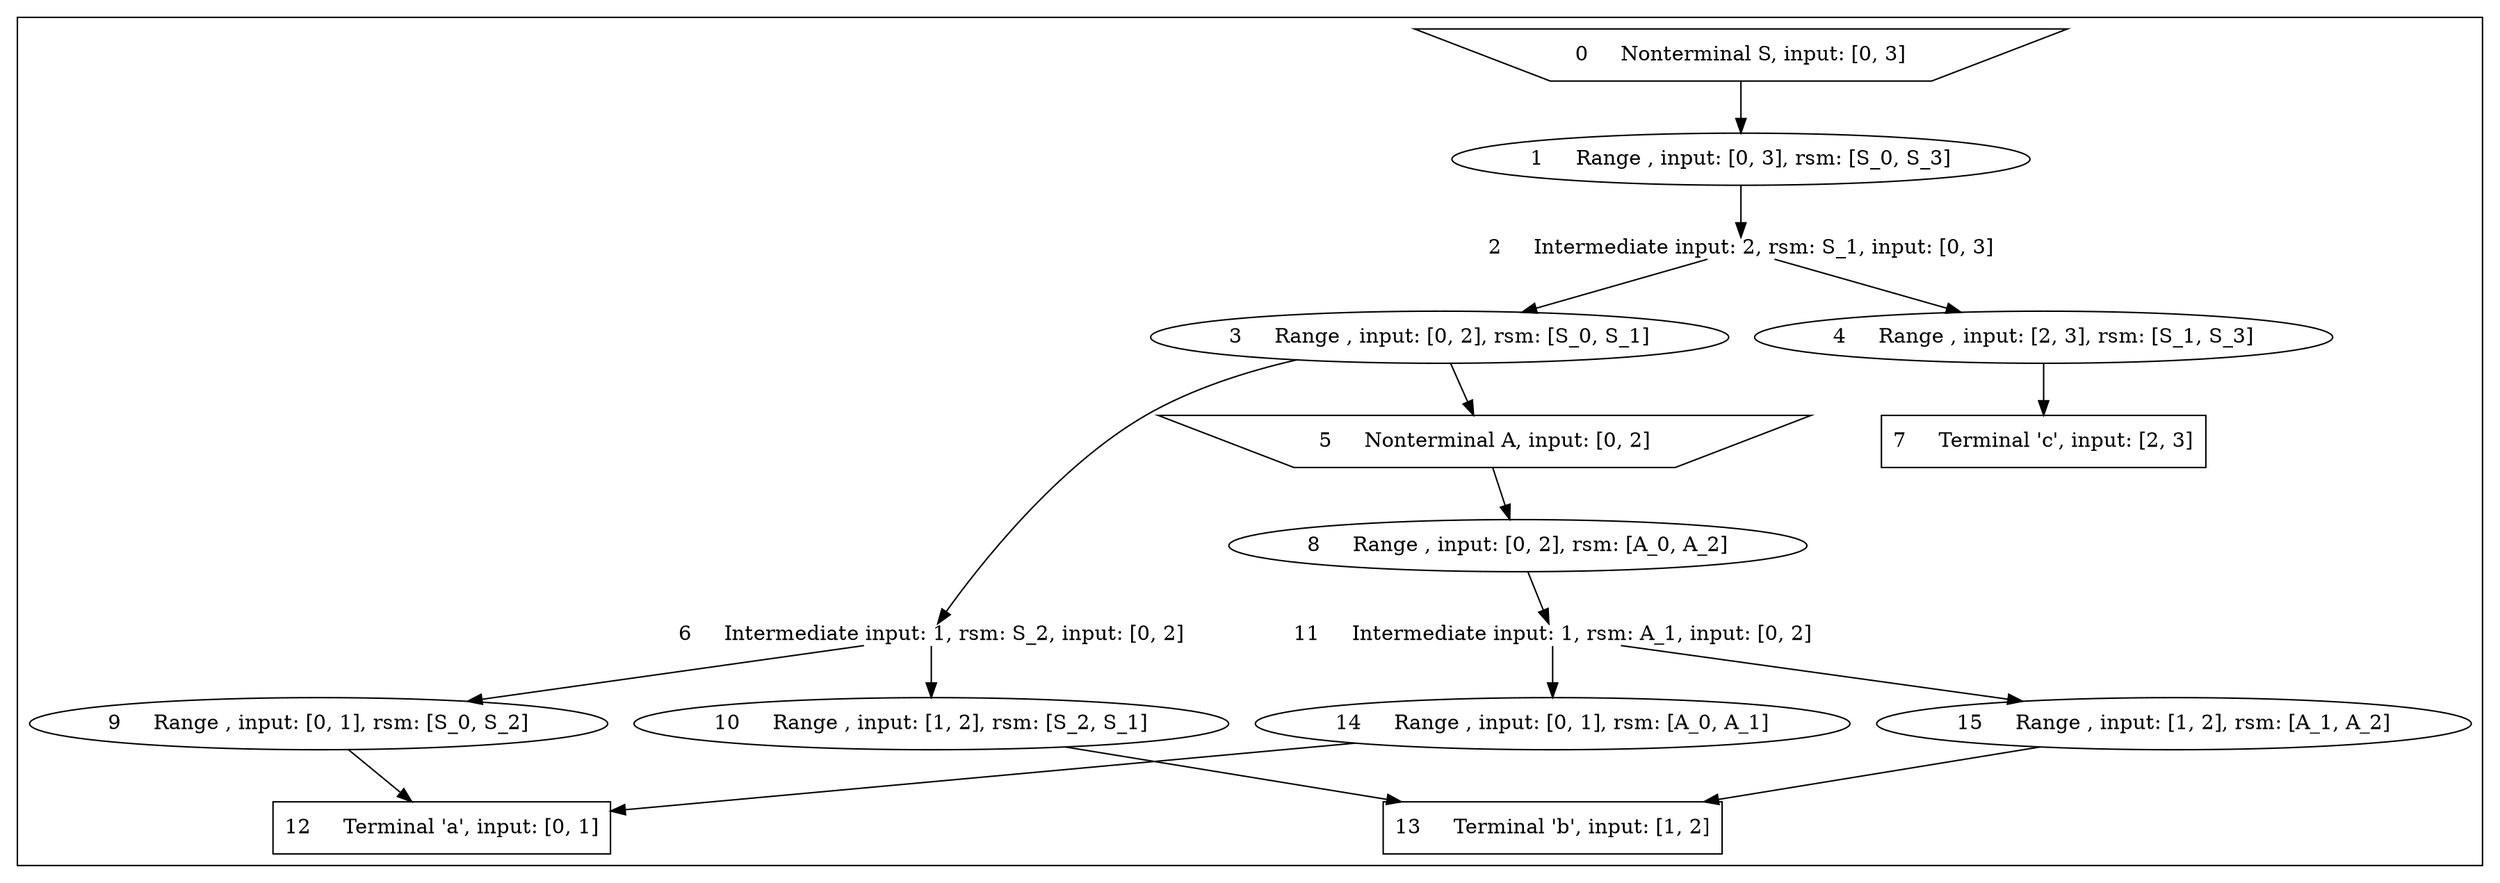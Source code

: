 digraph g {
labelloc="t"
label=""
subgraph cluster_0{
labelloc="t"
_0_0 [label = "0     Nonterminal S, input: [0, 3]", shape = invtrapezium]
_0_1 [label = "1     Range , input: [0, 3], rsm: [S_0, S_3]", shape = ellipse]
_0_2 [label = "10     Range , input: [1, 2], rsm: [S_2, S_1]", shape = ellipse]
_0_3 [label = "11     Intermediate input: 1, rsm: A_1, input: [0, 2]", shape = plain]
_0_4 [label = "12     Terminal 'a', input: [0, 1]", shape = rectangle]
_0_5 [label = "13     Terminal 'b', input: [1, 2]", shape = rectangle]
_0_6 [label = "14     Range , input: [0, 1], rsm: [A_0, A_1]", shape = ellipse]
_0_7 [label = "15     Range , input: [1, 2], rsm: [A_1, A_2]", shape = ellipse]
_0_8 [label = "2     Intermediate input: 2, rsm: S_1, input: [0, 3]", shape = plain]
_0_9 [label = "3     Range , input: [0, 2], rsm: [S_0, S_1]", shape = ellipse]
_0_10 [label = "4     Range , input: [2, 3], rsm: [S_1, S_3]", shape = ellipse]
_0_11 [label = "5     Nonterminal A, input: [0, 2]", shape = invtrapezium]
_0_12 [label = "6     Intermediate input: 1, rsm: S_2, input: [0, 2]", shape = plain]
_0_13 [label = "7     Terminal 'c', input: [2, 3]", shape = rectangle]
_0_14 [label = "8     Range , input: [0, 2], rsm: [A_0, A_2]", shape = ellipse]
_0_15 [label = "9     Range , input: [0, 1], rsm: [S_0, S_2]", shape = ellipse]
_0_0->_0_1
_0_1->_0_8
_0_2->_0_5
_0_3->_0_6
_0_3->_0_7
_0_6->_0_4
_0_7->_0_5
_0_8->_0_9
_0_8->_0_10
_0_9->_0_11
_0_9->_0_12
_0_10->_0_13
_0_11->_0_14
_0_12->_0_15
_0_12->_0_2
_0_14->_0_3
_0_15->_0_4
}

}
